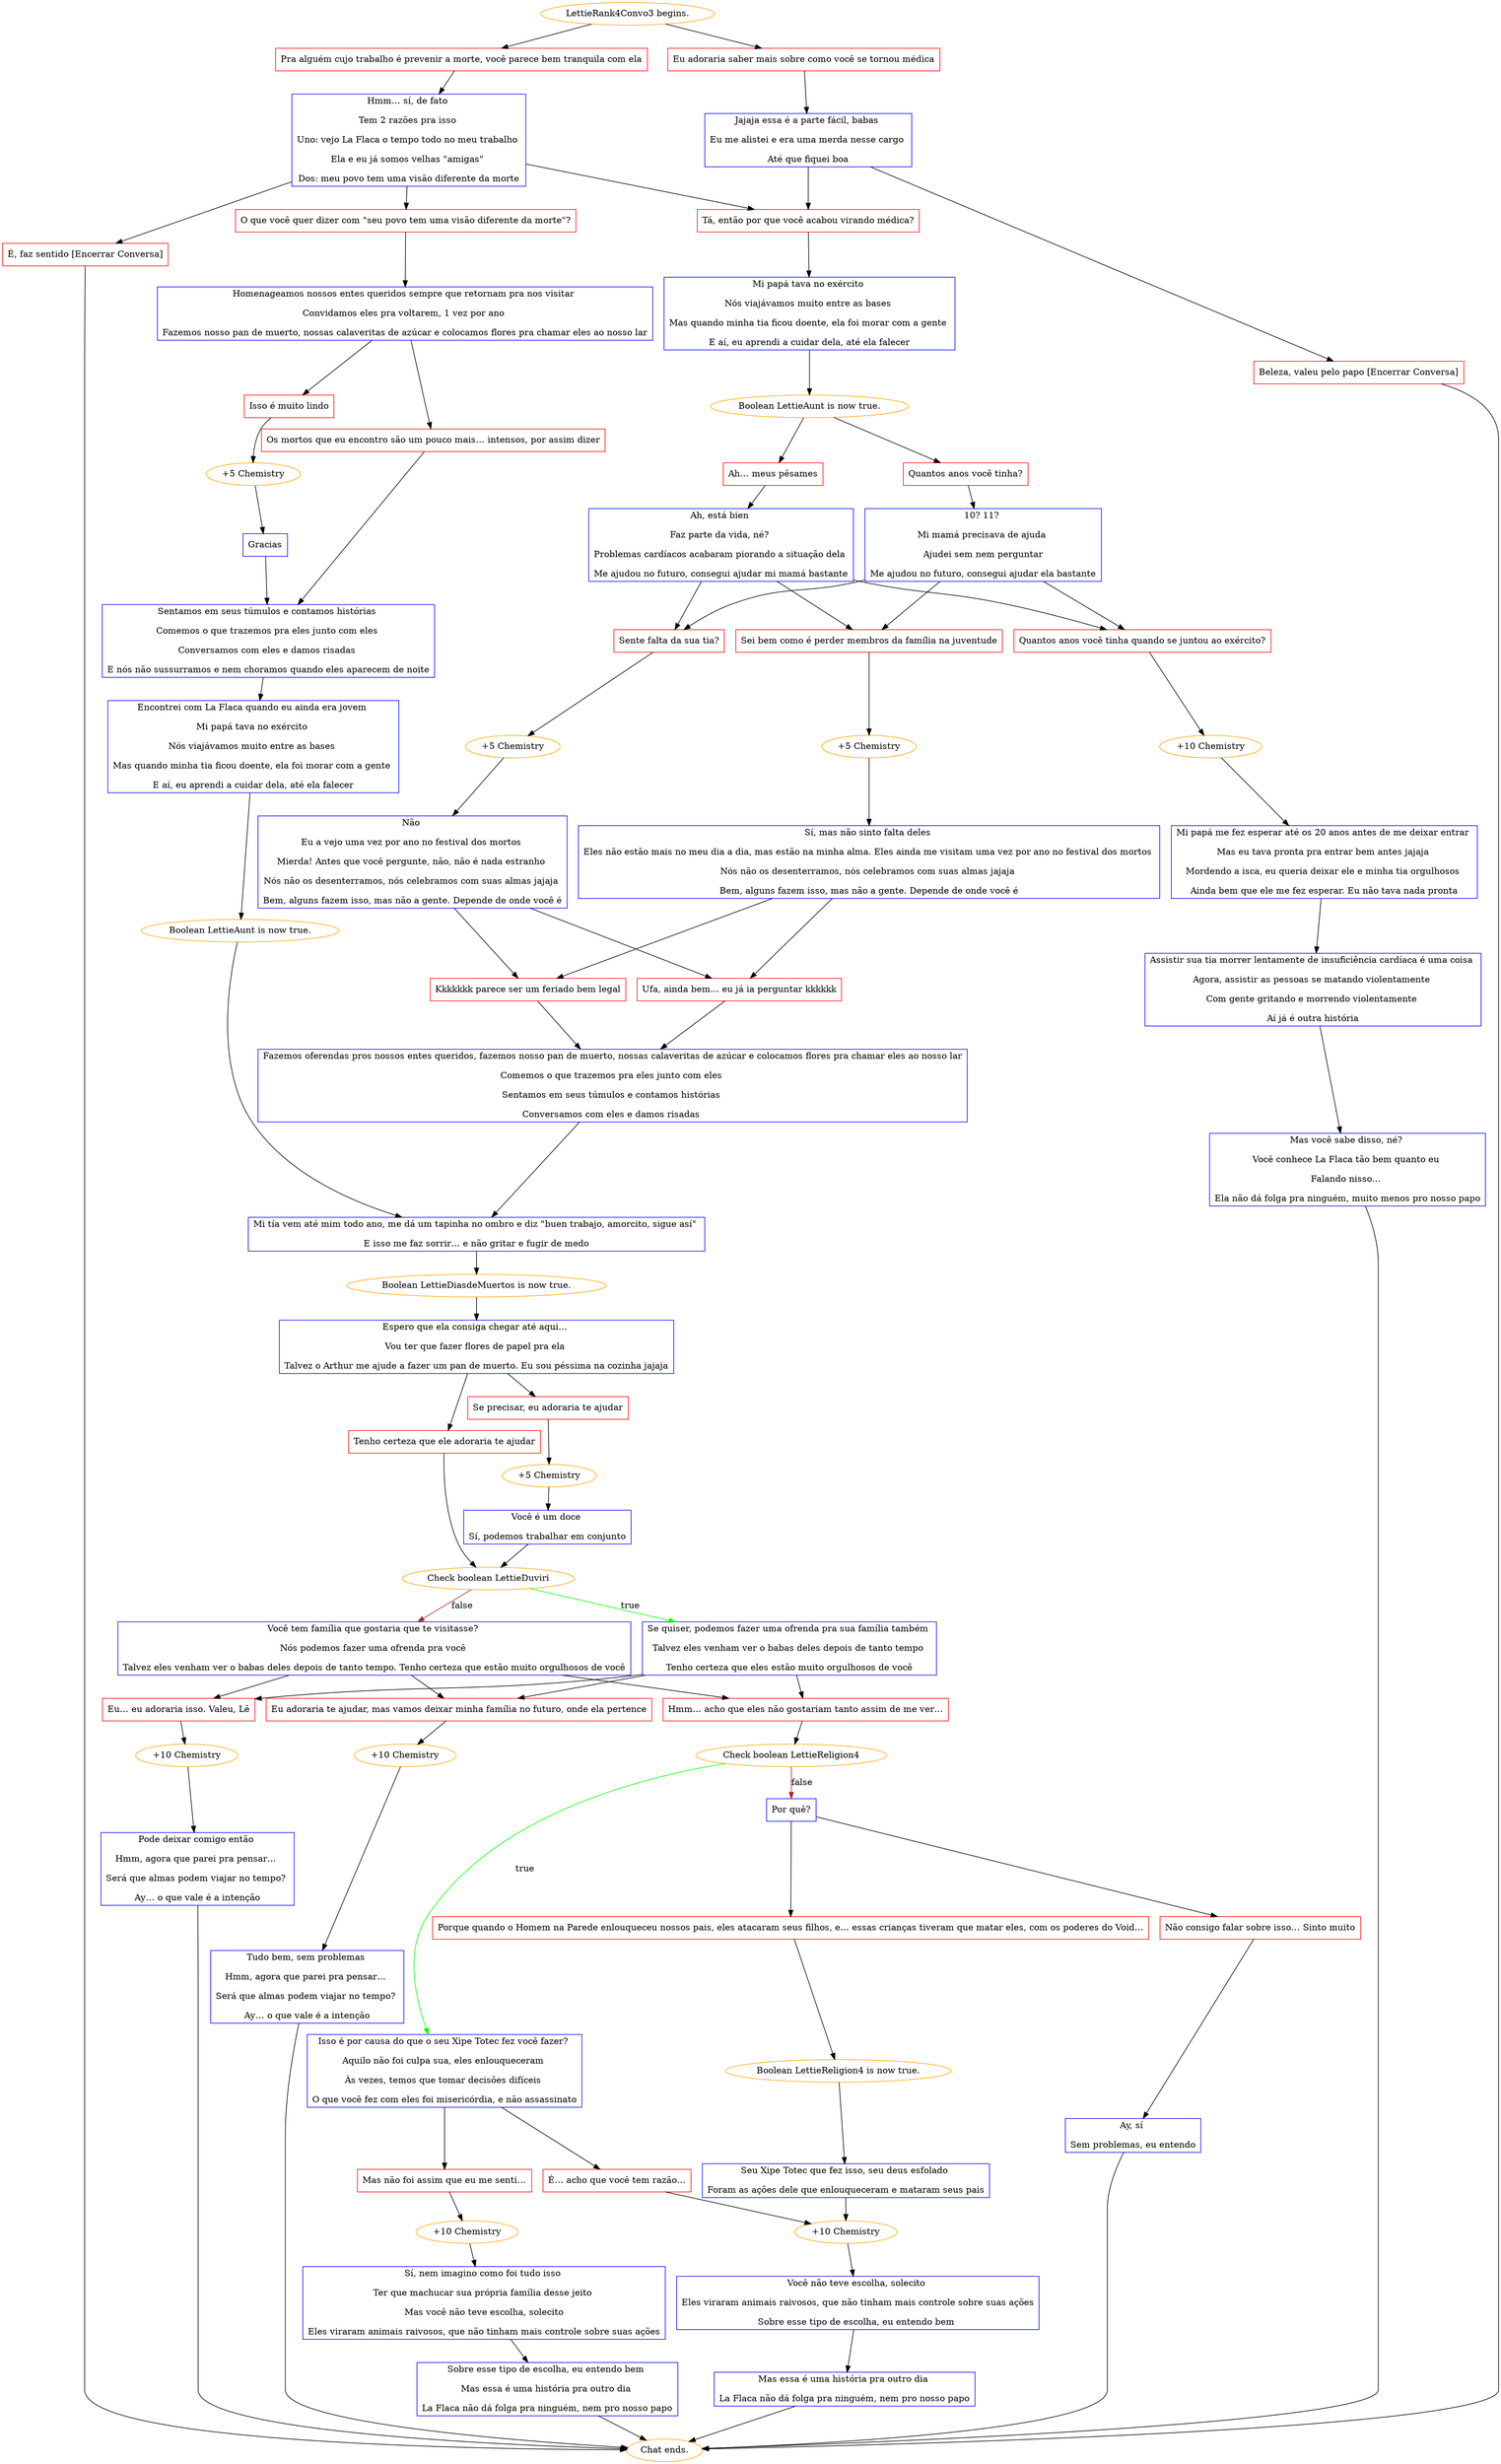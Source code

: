 digraph {
	"LettieRank4Convo3 begins." [color=orange];
		"LettieRank4Convo3 begins." -> j2198221635;
		"LettieRank4Convo3 begins." -> j2473774697;
	j2198221635 [label="Pra alguém cujo trabalho é prevenir a morte, você parece bem tranquila com ela",shape=box,color=red];
		j2198221635 -> j4137716261;
	j2473774697 [label="Eu adoraria saber mais sobre como você se tornou médica",shape=box,color=red];
		j2473774697 -> j3980612972;
	j4137716261 [label="Hmm… sí, de fato 
Tem 2 razões pra isso 
Uno: vejo La Flaca o tempo todo no meu trabalho 
Ela e eu já somos velhas \"amigas\" 
Dos: meu povo tem uma visão diferente da morte",shape=box,color=blue];
		j4137716261 -> j3363070649;
		j4137716261 -> j594627086;
		j4137716261 -> j3494578130;
	j3980612972 [label="Jajaja essa é a parte fácil, babas 
Eu me alistei e era uma merda nesse cargo 
Até que fiquei boa",shape=box,color=blue];
		j3980612972 -> j594627086;
		j3980612972 -> j1452265527;
	j3363070649 [label="O que você quer dizer com \"seu povo tem uma visão diferente da morte\"?",shape=box,color=red];
		j3363070649 -> j1305073276;
	j594627086 [label="Tá, então por que você acabou virando médica?",shape=box,color=red];
		j594627086 -> j3370397245;
	j3494578130 [label="É, faz sentido [Encerrar Conversa]",shape=box,color=red];
		j3494578130 -> "Chat ends.";
	j1452265527 [label="Beleza, valeu pelo papo [Encerrar Conversa]",shape=box,color=red];
		j1452265527 -> "Chat ends.";
	j1305073276 [label="Homenageamos nossos entes queridos sempre que retornam pra nos visitar 
Convidamos eles pra voltarem, 1 vez por ano 
Fazemos nosso pan de muerto, nossas calaveritas de azúcar e colocamos flores pra chamar eles ao nosso lar",shape=box,color=blue];
		j1305073276 -> j897593814;
		j1305073276 -> j2519180605;
	j3370397245 [label="Mi papá tava no exército 
Nós viajávamos muito entre as bases 
Mas quando minha tia ficou doente, ela foi morar com a gente 
E aí, eu aprendi a cuidar dela, até ela falecer",shape=box,color=blue];
		j3370397245 -> j2985861959;
	"Chat ends." [color=orange];
	j897593814 [label="Os mortos que eu encontro são um pouco mais… intensos, por assim dizer",shape=box,color=red];
		j897593814 -> j1437068957;
	j2519180605 [label="Isso é muito lindo",shape=box,color=red];
		j2519180605 -> j3817769375;
	j2985861959 [label="Boolean LettieAunt is now true.",color=orange];
		j2985861959 -> j1364565563;
		j2985861959 -> j2820270317;
	j1437068957 [label="Sentamos em seus túmulos e contamos histórias 
Comemos o que trazemos pra eles junto com eles 
Conversamos com eles e damos risadas 
E nós não sussurramos e nem choramos quando eles aparecem de noite",shape=box,color=blue];
		j1437068957 -> j3899180653;
	j3817769375 [label="+5 Chemistry",color=orange];
		j3817769375 -> j849640697;
	j1364565563 [label="Ah… meus pêsames",shape=box,color=red];
		j1364565563 -> j2544477992;
	j2820270317 [label="Quantos anos você tinha?",shape=box,color=red];
		j2820270317 -> j22983939;
	j3899180653 [label="Encontrei com La Flaca quando eu ainda era jovem 
Mi papá tava no exército 
Nós viajávamos muito entre as bases 
Mas quando minha tia ficou doente, ela foi morar com a gente 
E aí, eu aprendi a cuidar dela, até ela falecer",shape=box,color=blue];
		j3899180653 -> j3836617997;
	j849640697 [label="Gracias",shape=box,color=blue];
		j849640697 -> j1437068957;
	j2544477992 [label="Ah, está bien 
Faz parte da vida, né? 
Problemas cardíacos acabaram piorando a situação dela 
Me ajudou no futuro, consegui ajudar mi mamá bastante",shape=box,color=blue];
		j2544477992 -> j714169382;
		j2544477992 -> j3188940963;
		j2544477992 -> j3566028900;
	j22983939 [label="10? 11? 
Mi mamá precisava de ajuda 
Ajudei sem nem perguntar
Me ajudou no futuro, consegui ajudar ela bastante",shape=box,color=blue];
		j22983939 -> j714169382;
		j22983939 -> j3188940963;
		j22983939 -> j3566028900;
	j3836617997 [label="Boolean LettieAunt is now true.",color=orange];
		j3836617997 -> j995272806;
	j714169382 [label="Sente falta da sua tia?",shape=box,color=red];
		j714169382 -> j1470751468;
	j3188940963 [label="Sei bem como é perder membros da família na juventude",shape=box,color=red];
		j3188940963 -> j885949634;
	j3566028900 [label="Quantos anos você tinha quando se juntou ao exército?",shape=box,color=red];
		j3566028900 -> j141878344;
	j995272806 [label="Mi tía vem até mim todo ano, me dá um tapinha no ombro e diz \"buen trabajo, amorcito, sigue así\" 
E isso me faz sorrir… e não gritar e fugir de medo",shape=box,color=blue];
		j995272806 -> j2644230782;
	j1470751468 [label="+5 Chemistry",color=orange];
		j1470751468 -> j22760786;
	j885949634 [label="+5 Chemistry",color=orange];
		j885949634 -> j3171829111;
	j141878344 [label="+10 Chemistry",color=orange];
		j141878344 -> j2291525015;
	j2644230782 [label="Boolean LettieDiasdeMuertos is now true.",color=orange];
		j2644230782 -> j3834502609;
	j22760786 [label="Não 
Eu a vejo uma vez por ano no festival dos mortos 
Mierda! Antes que você pergunte, não, não é nada estranho 
Nós não os desenterramos, nós celebramos com suas almas jajaja 
Bem, alguns fazem isso, mas não a gente. Depende de onde você é",shape=box,color=blue];
		j22760786 -> j1379457952;
		j22760786 -> j1934179755;
	j3171829111 [label="Sí, mas não sinto falta deles 
Eles não estão mais no meu dia a dia, mas estão na minha alma. Eles ainda me visitam uma vez por ano no festival dos mortos 
Nós não os desenterramos, nós celebramos com suas almas jajaja 
Bem, alguns fazem isso, mas não a gente. Depende de onde você é",shape=box,color=blue];
		j3171829111 -> j1379457952;
		j3171829111 -> j1934179755;
	j2291525015 [label="Mi papá me fez esperar até os 20 anos antes de me deixar entrar 
Mas eu tava pronta pra entrar bem antes jajaja 
Mordendo a isca, eu queria deixar ele e minha tia orgulhosos 
Ainda bem que ele me fez esperar. Eu não tava nada pronta",shape=box,color=blue];
		j2291525015 -> j1157852741;
	j3834502609 [label="Espero que ela consiga chegar até aqui… 
Vou ter que fazer flores de papel pra ela 
Talvez o Arthur me ajude a fazer um pan de muerto. Eu sou péssima na cozinha jajaja",shape=box,color=blue];
		j3834502609 -> j3855638250;
		j3834502609 -> j1263809471;
	j1379457952 [label="Ufa, ainda bem… eu já ia perguntar kkkkkk",shape=box,color=red];
		j1379457952 -> j711405720;
	j1934179755 [label="Kkkkkkk parece ser um feriado bem legal",shape=box,color=red];
		j1934179755 -> j711405720;
	j1157852741 [label="Assistir sua tia morrer lentamente de insuficiência cardíaca é uma coisa 
Agora, assistir as pessoas se matando violentamente 
Com gente gritando e morrendo violentamente 
Aí já é outra história",shape=box,color=blue];
		j1157852741 -> j1891516219;
	j3855638250 [label="Tenho certeza que ele adoraria te ajudar",shape=box,color=red];
		j3855638250 -> j3018346605;
	j1263809471 [label="Se precisar, eu adoraria te ajudar",shape=box,color=red];
		j1263809471 -> j1402975020;
	j711405720 [label="Fazemos oferendas pros nossos entes queridos, fazemos nosso pan de muerto, nossas calaveritas de azúcar e colocamos flores pra chamar eles ao nosso lar
Comemos o que trazemos pra eles junto com eles 
Sentamos em seus túmulos e contamos histórias 
Conversamos com eles e damos risadas ",shape=box,color=blue];
		j711405720 -> j995272806;
	j1891516219 [label="Mas você sabe disso, né? 
Você conhece La Flaca tão bem quanto eu 
Falando nisso… 
Ela não dá folga pra ninguém, muito menos pro nosso papo",shape=box,color=blue];
		j1891516219 -> "Chat ends.";
	j3018346605 [label="Check boolean LettieDuviri",color=orange];
		j3018346605 -> j3815207840 [label=true,color=green];
		j3018346605 -> j2191766740 [label=false,color=brown];
	j1402975020 [label="+5 Chemistry",color=orange];
		j1402975020 -> j1446597790;
	j3815207840 [label="Se quiser, podemos fazer uma ofrenda pra sua família também 
Talvez eles venham ver o babas deles depois de tanto tempo 
Tenho certeza que eles estão muito orgulhosos de você",shape=box,color=blue];
		j3815207840 -> j1872187846;
		j3815207840 -> j1939815970;
		j3815207840 -> j504033664;
	j2191766740 [label="Você tem família que gostaria que te visitasse? 
Nós podemos fazer uma ofrenda pra você 
Talvez eles venham ver o babas deles depois de tanto tempo. Tenho certeza que estão muito orgulhosos de você",shape=box,color=blue];
		j2191766740 -> j1872187846;
		j2191766740 -> j1939815970;
		j2191766740 -> j504033664;
	j1446597790 [label="Você é um doce 
Sí, podemos trabalhar em conjunto",shape=box,color=blue];
		j1446597790 -> j3018346605;
	j1872187846 [label="Eu… eu adoraria isso. Valeu, Lê",shape=box,color=red];
		j1872187846 -> j3211522887;
	j1939815970 [label="Eu adoraria te ajudar, mas vamos deixar minha família no futuro, onde ela pertence",shape=box,color=red];
		j1939815970 -> j2480431484;
	j504033664 [label="Hmm… acho que eles não gostariam tanto assim de me ver…",shape=box,color=red];
		j504033664 -> j4115334670;
	j3211522887 [label="+10 Chemistry",color=orange];
		j3211522887 -> j3719184639;
	j2480431484 [label="+10 Chemistry",color=orange];
		j2480431484 -> j1919716743;
	j4115334670 [label="Check boolean LettieReligion4",color=orange];
		j4115334670 -> j2622093503 [label=true,color=green];
		j4115334670 -> j2655171557 [label=false,color=brown];
	j3719184639 [label="Pode deixar comigo então 
Hmm, agora que parei pra pensar… 
Será que almas podem viajar no tempo? 
Ay… o que vale é a intenção",shape=box,color=blue];
		j3719184639 -> "Chat ends.";
	j1919716743 [label="Tudo bem, sem problemas 
Hmm, agora que parei pra pensar… 
Será que almas podem viajar no tempo? 
Ay… o que vale é a intenção",shape=box,color=blue];
		j1919716743 -> "Chat ends.";
	j2622093503 [label="Isso é por causa do que o seu Xipe Totec fez você fazer? 
Aquilo não foi culpa sua, eles enlouqueceram 
Às vezes, temos que tomar decisões difíceis 
O que você fez com eles foi misericórdia, e não assassinato",shape=box,color=blue];
		j2622093503 -> j74224008;
		j2622093503 -> j1799456963;
	j2655171557 [label="Por quê?",shape=box,color=blue];
		j2655171557 -> j432599359;
		j2655171557 -> j1093706531;
	j74224008 [label="Mas não foi assim que eu me senti…",shape=box,color=red];
		j74224008 -> j3481950908;
	j1799456963 [label="É… acho que você tem razão…",shape=box,color=red];
		j1799456963 -> j2217229104;
	j432599359 [label="Porque quando o Homem na Parede enlouqueceu nossos pais, eles atacaram seus filhos, e… essas crianças tiveram que matar eles, com os poderes do Void…",shape=box,color=red];
		j432599359 -> j2006317999;
	j1093706531 [label="Não consigo falar sobre isso… Sinto muito",shape=box,color=red];
		j1093706531 -> j145330683;
	j3481950908 [label="+10 Chemistry",color=orange];
		j3481950908 -> j3905180888;
	j2217229104 [label="+10 Chemistry",color=orange];
		j2217229104 -> j4201945707;
	j2006317999 [label="Boolean LettieReligion4 is now true.",color=orange];
		j2006317999 -> j3568728712;
	j145330683 [label="Ay, sí 
Sem problemas, eu entendo",shape=box,color=blue];
		j145330683 -> "Chat ends.";
	j3905180888 [label="Sí, nem imagino como foi tudo isso 
Ter que machucar sua própria família desse jeito 
Mas você não teve escolha, solecito
Eles viraram animais raivosos, que não tinham mais controle sobre suas ações",shape=box,color=blue];
		j3905180888 -> j3856196869;
	j4201945707 [label="Você não teve escolha, solecito 
Eles viraram animais raivosos, que não tinham mais controle sobre suas ações
Sobre esse tipo de escolha, eu entendo bem ",shape=box,color=blue];
		j4201945707 -> j3079009240;
	j3568728712 [label="Seu Xipe Totec que fez isso, seu deus esfolado 
Foram as ações dele que enlouqueceram e mataram seus pais",shape=box,color=blue];
		j3568728712 -> j2217229104;
	j3856196869 [label="Sobre esse tipo de escolha, eu entendo bem 
Mas essa é uma história pra outro dia 
La Flaca não dá folga pra ninguém, nem pro nosso papo",shape=box,color=blue];
		j3856196869 -> "Chat ends.";
	j3079009240 [label="Mas essa é uma história pra outro dia 
La Flaca não dá folga pra ninguém, nem pro nosso papo",shape=box,color=blue];
		j3079009240 -> "Chat ends.";
}